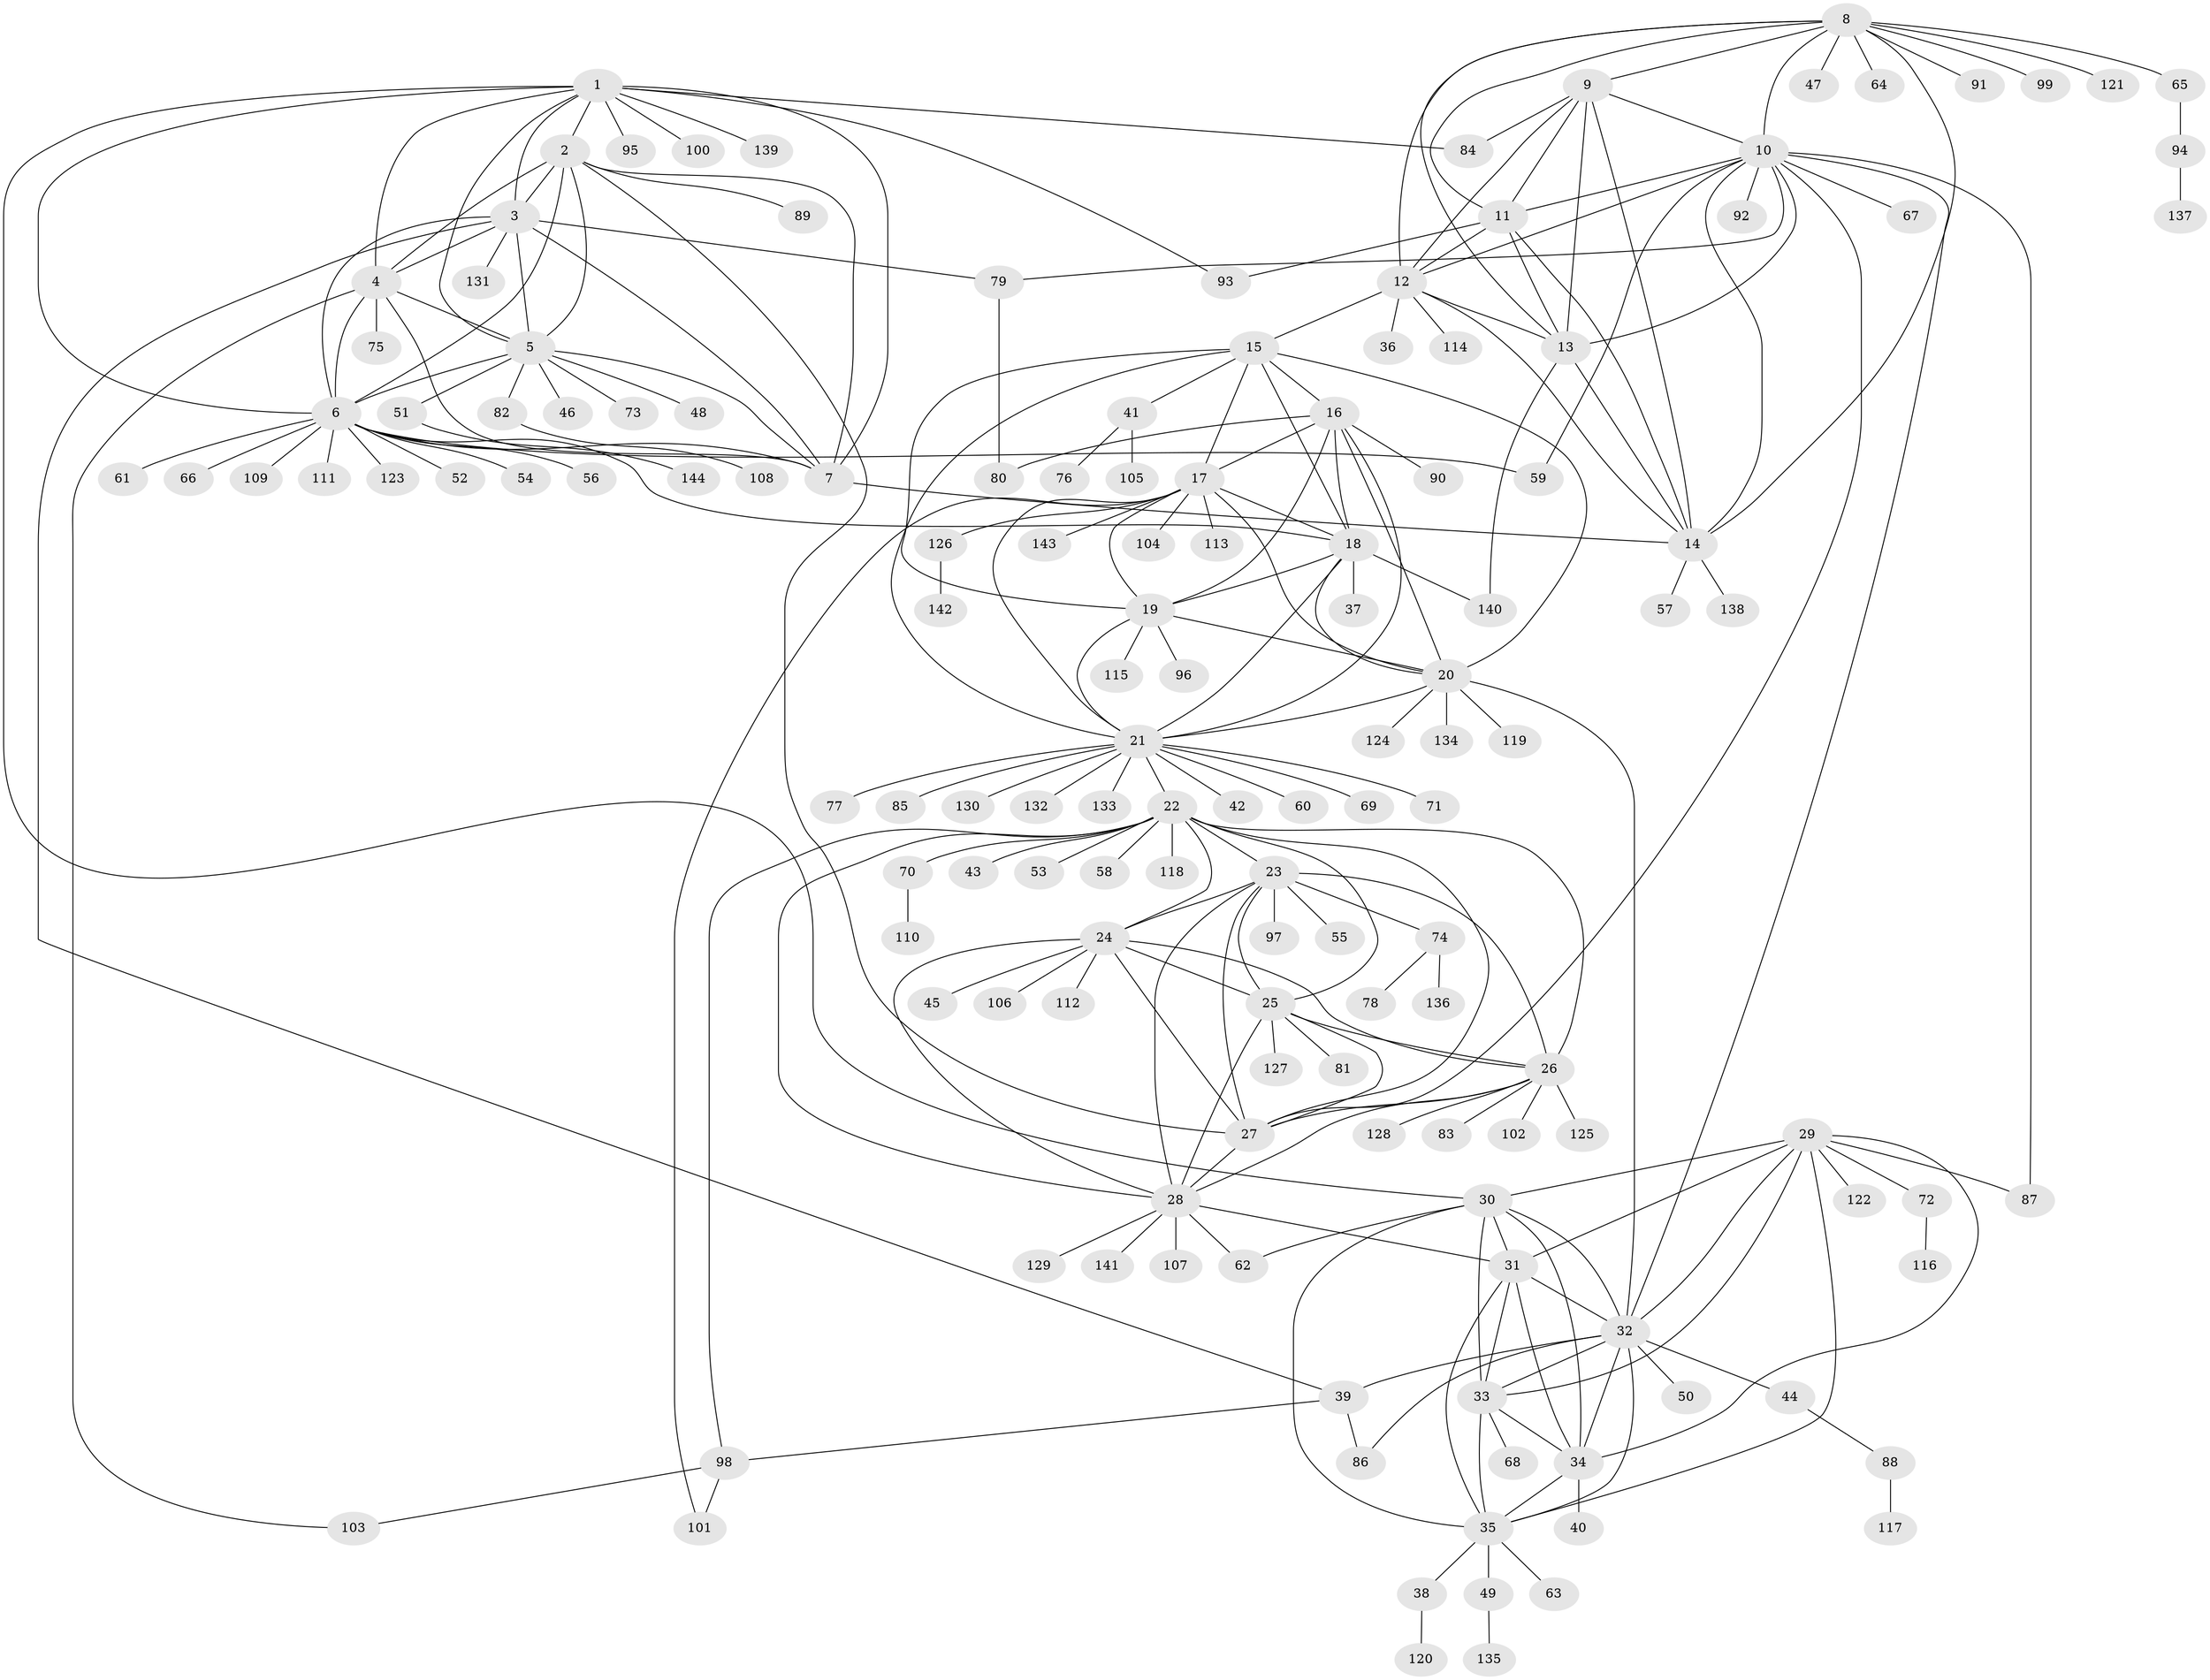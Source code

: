 // coarse degree distribution, {10: 0.041666666666666664, 6: 0.06944444444444445, 16: 0.027777777777777776, 7: 0.013888888888888888, 5: 0.05555555555555555, 8: 0.041666666666666664, 9: 0.013888888888888888, 4: 0.027777777777777776, 1: 0.625, 2: 0.06944444444444445, 3: 0.013888888888888888}
// Generated by graph-tools (version 1.1) at 2025/19/03/04/25 18:19:34]
// undirected, 144 vertices, 237 edges
graph export_dot {
graph [start="1"]
  node [color=gray90,style=filled];
  1;
  2;
  3;
  4;
  5;
  6;
  7;
  8;
  9;
  10;
  11;
  12;
  13;
  14;
  15;
  16;
  17;
  18;
  19;
  20;
  21;
  22;
  23;
  24;
  25;
  26;
  27;
  28;
  29;
  30;
  31;
  32;
  33;
  34;
  35;
  36;
  37;
  38;
  39;
  40;
  41;
  42;
  43;
  44;
  45;
  46;
  47;
  48;
  49;
  50;
  51;
  52;
  53;
  54;
  55;
  56;
  57;
  58;
  59;
  60;
  61;
  62;
  63;
  64;
  65;
  66;
  67;
  68;
  69;
  70;
  71;
  72;
  73;
  74;
  75;
  76;
  77;
  78;
  79;
  80;
  81;
  82;
  83;
  84;
  85;
  86;
  87;
  88;
  89;
  90;
  91;
  92;
  93;
  94;
  95;
  96;
  97;
  98;
  99;
  100;
  101;
  102;
  103;
  104;
  105;
  106;
  107;
  108;
  109;
  110;
  111;
  112;
  113;
  114;
  115;
  116;
  117;
  118;
  119;
  120;
  121;
  122;
  123;
  124;
  125;
  126;
  127;
  128;
  129;
  130;
  131;
  132;
  133;
  134;
  135;
  136;
  137;
  138;
  139;
  140;
  141;
  142;
  143;
  144;
  1 -- 2;
  1 -- 3;
  1 -- 4;
  1 -- 5;
  1 -- 6;
  1 -- 7;
  1 -- 30;
  1 -- 84;
  1 -- 93;
  1 -- 95;
  1 -- 100;
  1 -- 139;
  2 -- 3;
  2 -- 4;
  2 -- 5;
  2 -- 6;
  2 -- 7;
  2 -- 27;
  2 -- 89;
  3 -- 4;
  3 -- 5;
  3 -- 6;
  3 -- 7;
  3 -- 39;
  3 -- 79;
  3 -- 131;
  4 -- 5;
  4 -- 6;
  4 -- 7;
  4 -- 75;
  4 -- 103;
  5 -- 6;
  5 -- 7;
  5 -- 46;
  5 -- 48;
  5 -- 51;
  5 -- 73;
  5 -- 82;
  6 -- 7;
  6 -- 18;
  6 -- 52;
  6 -- 54;
  6 -- 56;
  6 -- 59;
  6 -- 61;
  6 -- 66;
  6 -- 109;
  6 -- 111;
  6 -- 123;
  7 -- 14;
  8 -- 9;
  8 -- 10;
  8 -- 11;
  8 -- 12;
  8 -- 13;
  8 -- 14;
  8 -- 47;
  8 -- 64;
  8 -- 65;
  8 -- 91;
  8 -- 99;
  8 -- 121;
  9 -- 10;
  9 -- 11;
  9 -- 12;
  9 -- 13;
  9 -- 14;
  9 -- 84;
  10 -- 11;
  10 -- 12;
  10 -- 13;
  10 -- 14;
  10 -- 27;
  10 -- 32;
  10 -- 59;
  10 -- 67;
  10 -- 79;
  10 -- 87;
  10 -- 92;
  11 -- 12;
  11 -- 13;
  11 -- 14;
  11 -- 93;
  12 -- 13;
  12 -- 14;
  12 -- 15;
  12 -- 36;
  12 -- 114;
  13 -- 14;
  13 -- 140;
  14 -- 57;
  14 -- 138;
  15 -- 16;
  15 -- 17;
  15 -- 18;
  15 -- 19;
  15 -- 20;
  15 -- 21;
  15 -- 41;
  16 -- 17;
  16 -- 18;
  16 -- 19;
  16 -- 20;
  16 -- 21;
  16 -- 80;
  16 -- 90;
  17 -- 18;
  17 -- 19;
  17 -- 20;
  17 -- 21;
  17 -- 101;
  17 -- 104;
  17 -- 113;
  17 -- 126;
  17 -- 143;
  18 -- 19;
  18 -- 20;
  18 -- 21;
  18 -- 37;
  18 -- 140;
  19 -- 20;
  19 -- 21;
  19 -- 96;
  19 -- 115;
  20 -- 21;
  20 -- 32;
  20 -- 119;
  20 -- 124;
  20 -- 134;
  21 -- 22;
  21 -- 42;
  21 -- 60;
  21 -- 69;
  21 -- 71;
  21 -- 77;
  21 -- 85;
  21 -- 130;
  21 -- 132;
  21 -- 133;
  22 -- 23;
  22 -- 24;
  22 -- 25;
  22 -- 26;
  22 -- 27;
  22 -- 28;
  22 -- 43;
  22 -- 53;
  22 -- 58;
  22 -- 70;
  22 -- 98;
  22 -- 118;
  23 -- 24;
  23 -- 25;
  23 -- 26;
  23 -- 27;
  23 -- 28;
  23 -- 55;
  23 -- 74;
  23 -- 97;
  24 -- 25;
  24 -- 26;
  24 -- 27;
  24 -- 28;
  24 -- 45;
  24 -- 106;
  24 -- 112;
  25 -- 26;
  25 -- 27;
  25 -- 28;
  25 -- 81;
  25 -- 127;
  26 -- 27;
  26 -- 28;
  26 -- 83;
  26 -- 102;
  26 -- 125;
  26 -- 128;
  27 -- 28;
  28 -- 31;
  28 -- 62;
  28 -- 107;
  28 -- 129;
  28 -- 141;
  29 -- 30;
  29 -- 31;
  29 -- 32;
  29 -- 33;
  29 -- 34;
  29 -- 35;
  29 -- 72;
  29 -- 87;
  29 -- 122;
  30 -- 31;
  30 -- 32;
  30 -- 33;
  30 -- 34;
  30 -- 35;
  30 -- 62;
  31 -- 32;
  31 -- 33;
  31 -- 34;
  31 -- 35;
  32 -- 33;
  32 -- 34;
  32 -- 35;
  32 -- 39;
  32 -- 44;
  32 -- 50;
  32 -- 86;
  33 -- 34;
  33 -- 35;
  33 -- 68;
  34 -- 35;
  34 -- 40;
  35 -- 38;
  35 -- 49;
  35 -- 63;
  38 -- 120;
  39 -- 86;
  39 -- 98;
  41 -- 76;
  41 -- 105;
  44 -- 88;
  49 -- 135;
  51 -- 144;
  65 -- 94;
  70 -- 110;
  72 -- 116;
  74 -- 78;
  74 -- 136;
  79 -- 80;
  82 -- 108;
  88 -- 117;
  94 -- 137;
  98 -- 101;
  98 -- 103;
  126 -- 142;
}
